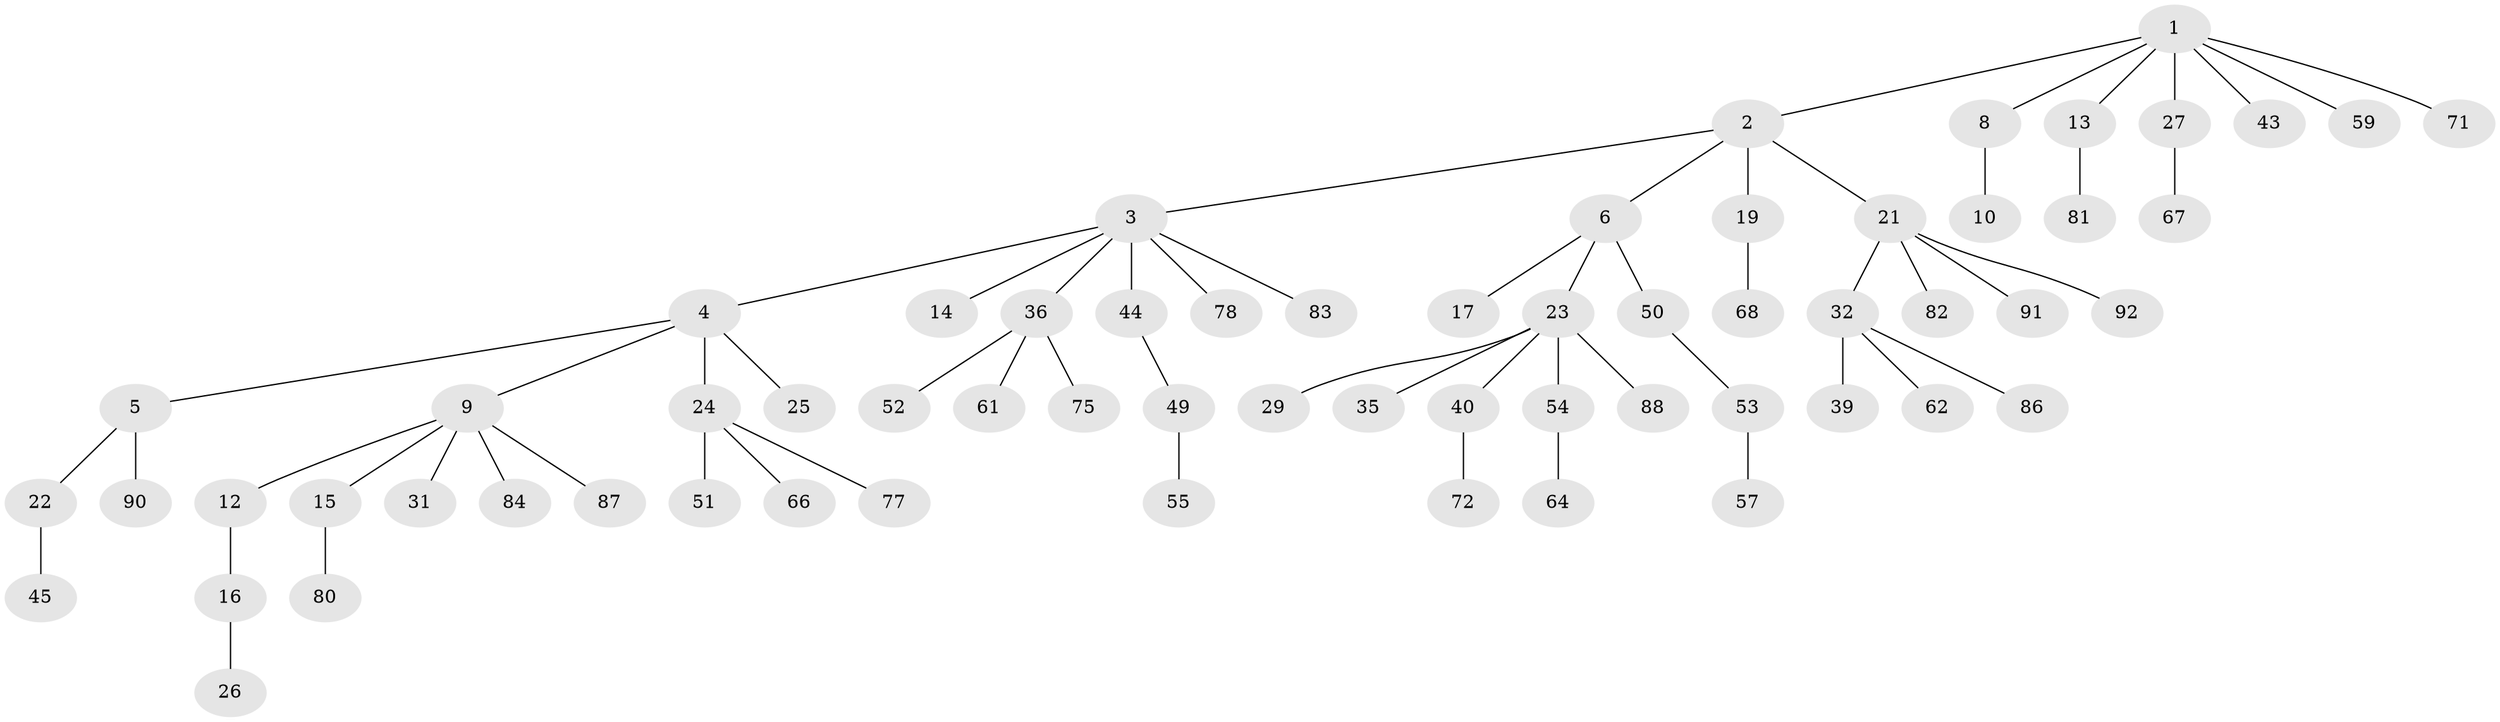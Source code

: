 // Generated by graph-tools (version 1.1) at 2025/24/03/03/25 07:24:08]
// undirected, 64 vertices, 63 edges
graph export_dot {
graph [start="1"]
  node [color=gray90,style=filled];
  1 [super="+7"];
  2;
  3 [super="+18"];
  4 [super="+20"];
  5 [super="+34"];
  6 [super="+47"];
  8;
  9 [super="+42"];
  10 [super="+11"];
  12 [super="+70"];
  13 [super="+30"];
  14;
  15 [super="+46"];
  16 [super="+60"];
  17;
  19 [super="+58"];
  21 [super="+65"];
  22;
  23 [super="+38"];
  24 [super="+48"];
  25;
  26 [super="+85"];
  27 [super="+28"];
  29 [super="+33"];
  31;
  32 [super="+37"];
  35;
  36 [super="+69"];
  39;
  40 [super="+41"];
  43 [super="+76"];
  44;
  45;
  49 [super="+63"];
  50;
  51;
  52;
  53 [super="+56"];
  54 [super="+73"];
  55;
  57 [super="+74"];
  59;
  61;
  62;
  64;
  66;
  67;
  68;
  71 [super="+79"];
  72;
  75;
  77 [super="+89"];
  78;
  80;
  81;
  82;
  83;
  84;
  86;
  87;
  88;
  90;
  91;
  92;
  1 -- 2;
  1 -- 8;
  1 -- 27;
  1 -- 43;
  1 -- 59;
  1 -- 13;
  1 -- 71;
  2 -- 3;
  2 -- 6;
  2 -- 19;
  2 -- 21;
  3 -- 4;
  3 -- 14;
  3 -- 36;
  3 -- 83;
  3 -- 44;
  3 -- 78;
  4 -- 5;
  4 -- 9;
  4 -- 24;
  4 -- 25;
  5 -- 22;
  5 -- 90;
  6 -- 17;
  6 -- 23;
  6 -- 50;
  8 -- 10;
  9 -- 12;
  9 -- 15;
  9 -- 31;
  9 -- 84;
  9 -- 87;
  12 -- 16;
  13 -- 81;
  15 -- 80;
  16 -- 26;
  19 -- 68;
  21 -- 32;
  21 -- 82;
  21 -- 91;
  21 -- 92;
  22 -- 45;
  23 -- 29;
  23 -- 35;
  23 -- 40;
  23 -- 88;
  23 -- 54;
  24 -- 51;
  24 -- 66;
  24 -- 77;
  27 -- 67;
  32 -- 62;
  32 -- 86;
  32 -- 39;
  36 -- 52;
  36 -- 61;
  36 -- 75;
  40 -- 72;
  44 -- 49;
  49 -- 55;
  50 -- 53;
  53 -- 57;
  54 -- 64;
}
